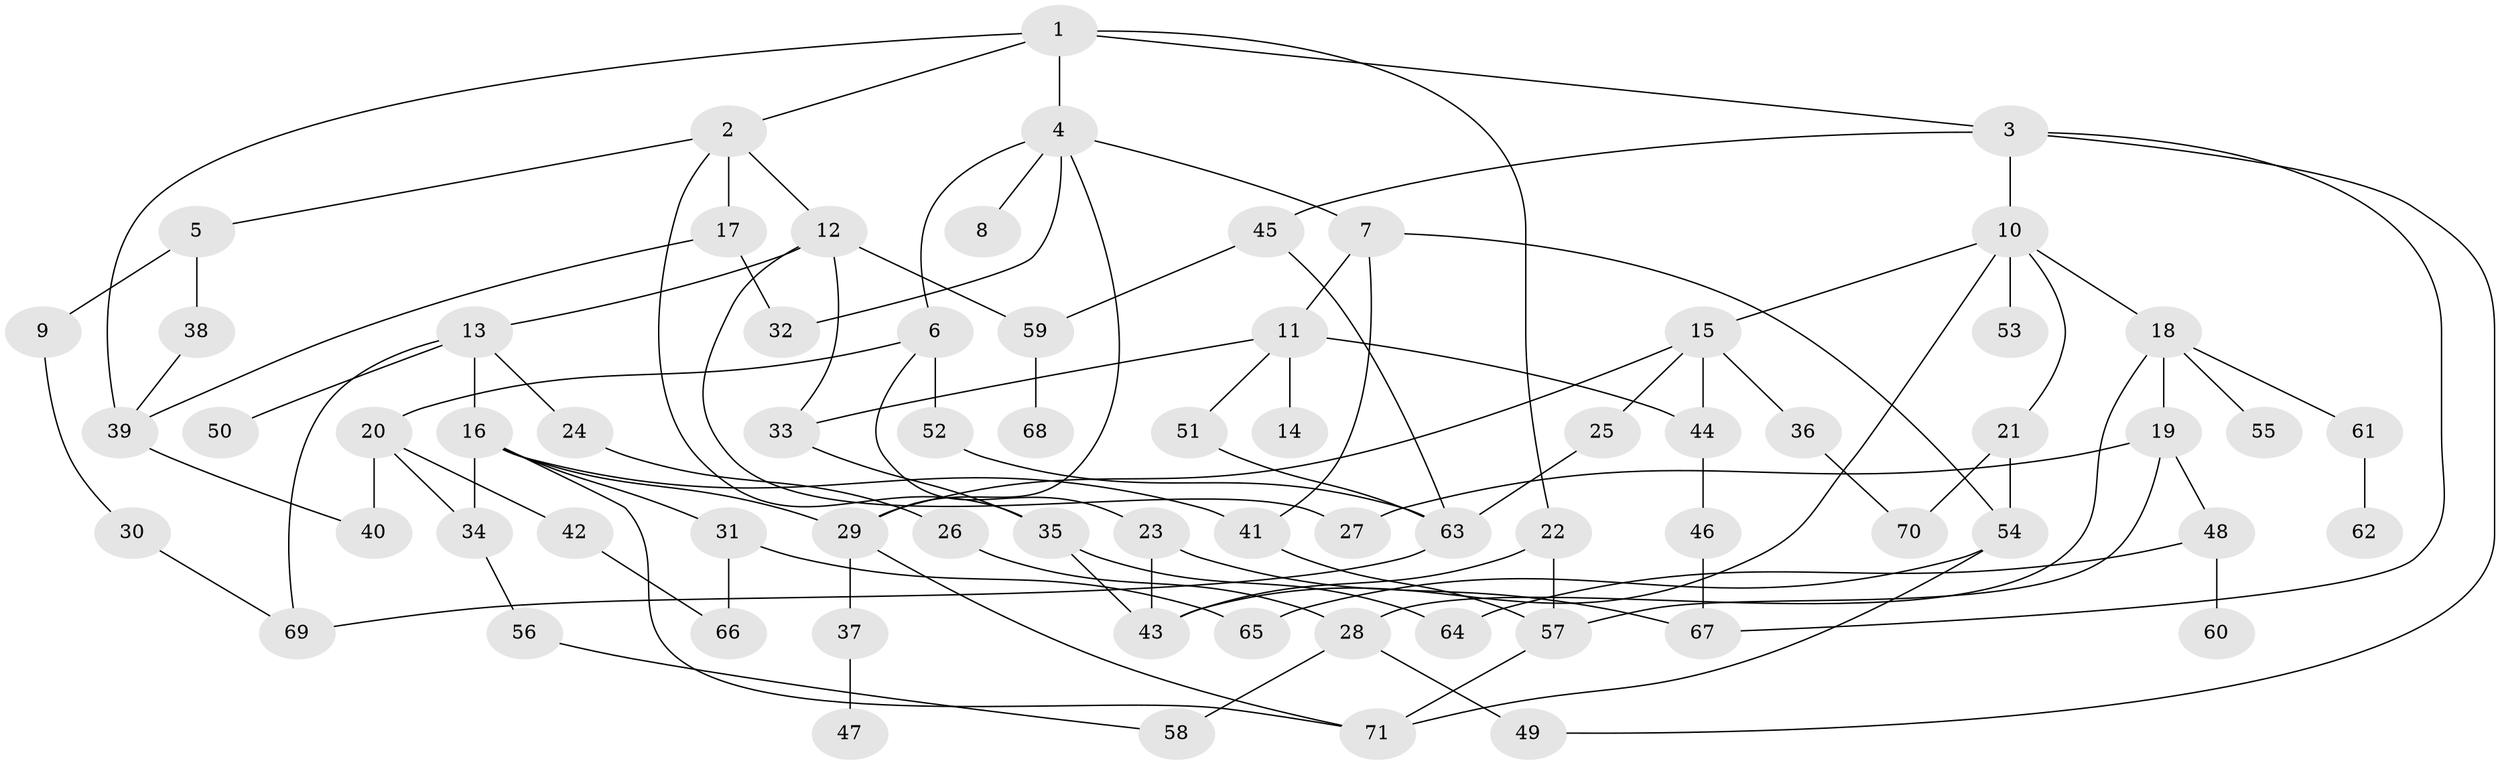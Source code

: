 // coarse degree distribution, {5: 0.3333333333333333, 8: 0.020833333333333332, 3: 0.14583333333333334, 4: 0.10416666666666667, 1: 0.16666666666666666, 7: 0.020833333333333332, 2: 0.20833333333333334}
// Generated by graph-tools (version 1.1) at 2025/51/02/27/25 19:51:40]
// undirected, 71 vertices, 106 edges
graph export_dot {
graph [start="1"]
  node [color=gray90,style=filled];
  1;
  2;
  3;
  4;
  5;
  6;
  7;
  8;
  9;
  10;
  11;
  12;
  13;
  14;
  15;
  16;
  17;
  18;
  19;
  20;
  21;
  22;
  23;
  24;
  25;
  26;
  27;
  28;
  29;
  30;
  31;
  32;
  33;
  34;
  35;
  36;
  37;
  38;
  39;
  40;
  41;
  42;
  43;
  44;
  45;
  46;
  47;
  48;
  49;
  50;
  51;
  52;
  53;
  54;
  55;
  56;
  57;
  58;
  59;
  60;
  61;
  62;
  63;
  64;
  65;
  66;
  67;
  68;
  69;
  70;
  71;
  1 -- 2;
  1 -- 3;
  1 -- 4;
  1 -- 22;
  1 -- 39;
  2 -- 5;
  2 -- 12;
  2 -- 17;
  2 -- 35;
  3 -- 10;
  3 -- 45;
  3 -- 49;
  3 -- 67;
  4 -- 6;
  4 -- 7;
  4 -- 8;
  4 -- 32;
  4 -- 29;
  5 -- 9;
  5 -- 38;
  6 -- 20;
  6 -- 23;
  6 -- 52;
  7 -- 11;
  7 -- 41;
  7 -- 54;
  9 -- 30;
  10 -- 15;
  10 -- 18;
  10 -- 21;
  10 -- 53;
  10 -- 43;
  11 -- 14;
  11 -- 44;
  11 -- 51;
  11 -- 33;
  12 -- 13;
  12 -- 27;
  12 -- 33;
  12 -- 59;
  13 -- 16;
  13 -- 24;
  13 -- 50;
  13 -- 69;
  15 -- 25;
  15 -- 29;
  15 -- 36;
  15 -- 44;
  16 -- 31;
  16 -- 34;
  16 -- 41;
  16 -- 71;
  16 -- 29;
  17 -- 32;
  17 -- 39;
  18 -- 19;
  18 -- 28;
  18 -- 55;
  18 -- 61;
  19 -- 48;
  19 -- 27;
  19 -- 57;
  20 -- 40;
  20 -- 42;
  20 -- 34;
  21 -- 54;
  21 -- 70;
  22 -- 57;
  22 -- 43;
  23 -- 43;
  23 -- 67;
  24 -- 26;
  25 -- 63;
  26 -- 28;
  28 -- 58;
  28 -- 49;
  29 -- 37;
  29 -- 71;
  30 -- 69;
  31 -- 66;
  31 -- 65;
  33 -- 35;
  34 -- 56;
  35 -- 64;
  35 -- 43;
  36 -- 70;
  37 -- 47;
  38 -- 39;
  39 -- 40;
  41 -- 57;
  42 -- 66;
  44 -- 46;
  45 -- 59;
  45 -- 63;
  46 -- 67;
  48 -- 60;
  48 -- 64;
  51 -- 63;
  52 -- 63;
  54 -- 65;
  54 -- 71;
  56 -- 58;
  57 -- 71;
  59 -- 68;
  61 -- 62;
  63 -- 69;
}
